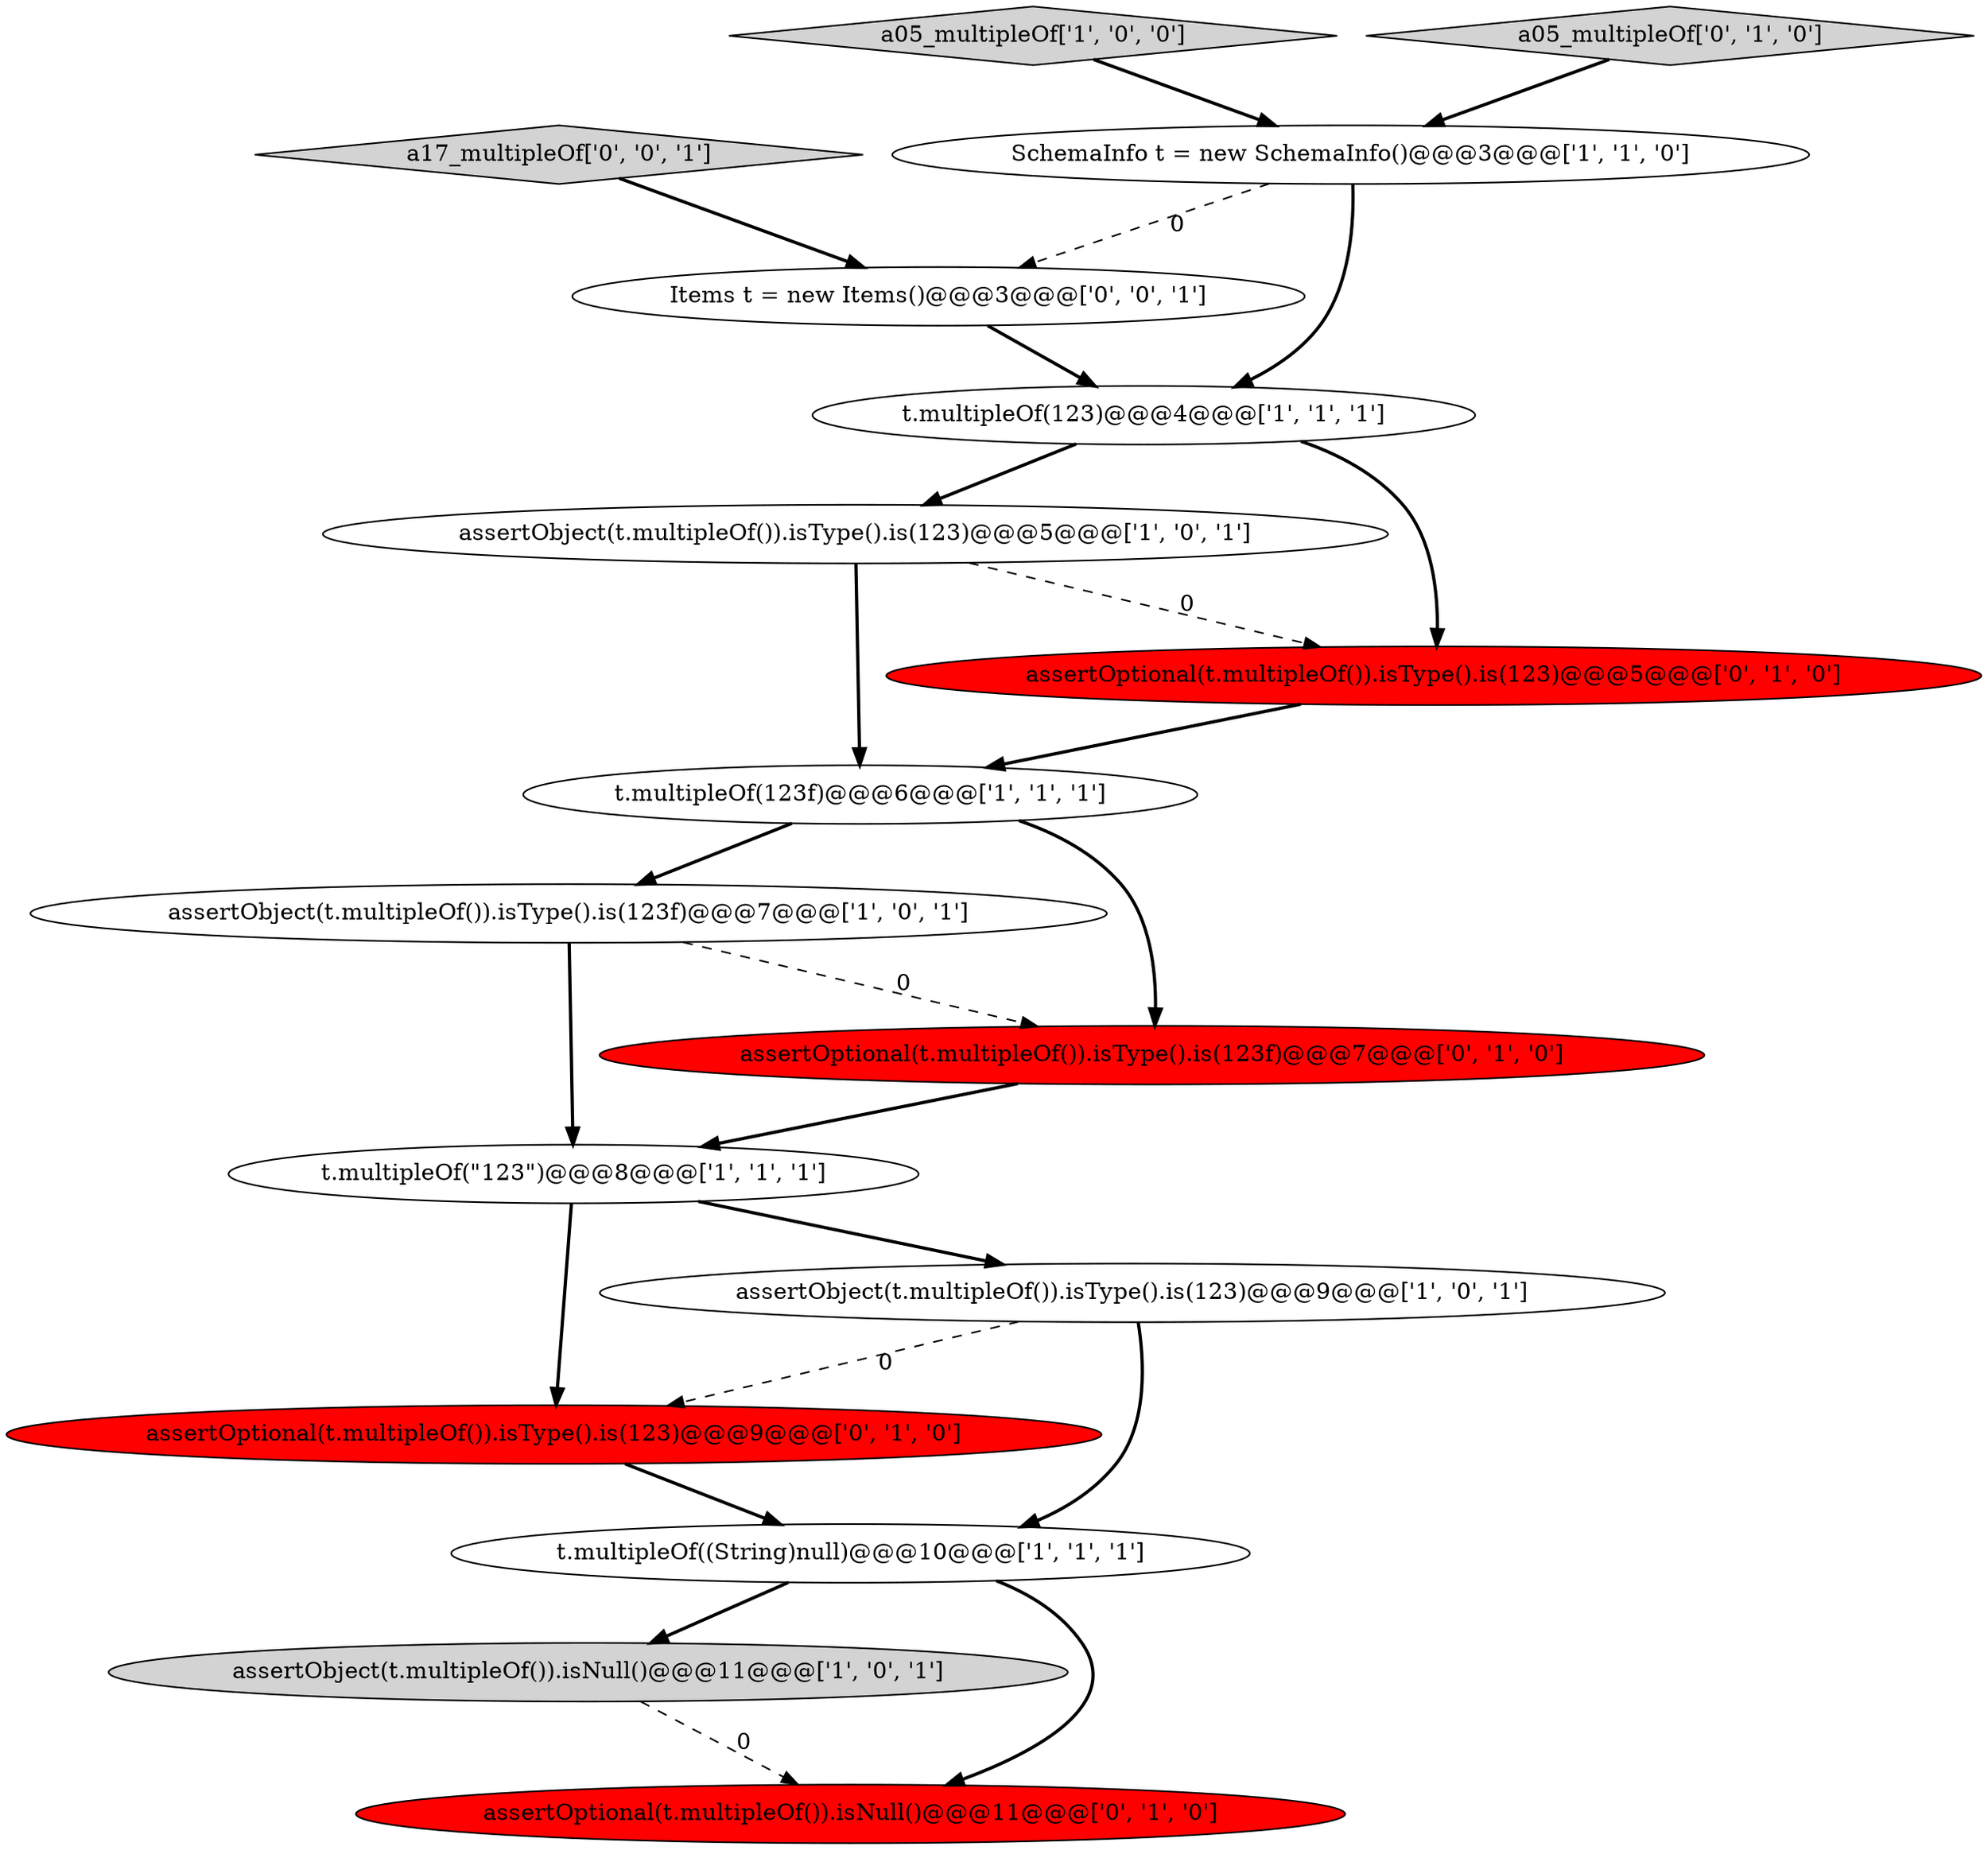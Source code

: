 digraph {
6 [style = filled, label = "assertObject(t.multipleOf()).isNull()@@@11@@@['1', '0', '1']", fillcolor = lightgray, shape = ellipse image = "AAA0AAABBB1BBB"];
12 [style = filled, label = "assertOptional(t.multipleOf()).isType().is(123)@@@9@@@['0', '1', '0']", fillcolor = red, shape = ellipse image = "AAA1AAABBB2BBB"];
15 [style = filled, label = "Items t = new Items()@@@3@@@['0', '0', '1']", fillcolor = white, shape = ellipse image = "AAA0AAABBB3BBB"];
2 [style = filled, label = "a05_multipleOf['1', '0', '0']", fillcolor = lightgray, shape = diamond image = "AAA0AAABBB1BBB"];
16 [style = filled, label = "a17_multipleOf['0', '0', '1']", fillcolor = lightgray, shape = diamond image = "AAA0AAABBB3BBB"];
0 [style = filled, label = "t.multipleOf(\"123\")@@@8@@@['1', '1', '1']", fillcolor = white, shape = ellipse image = "AAA0AAABBB1BBB"];
3 [style = filled, label = "t.multipleOf(123f)@@@6@@@['1', '1', '1']", fillcolor = white, shape = ellipse image = "AAA0AAABBB1BBB"];
4 [style = filled, label = "t.multipleOf((String)null)@@@10@@@['1', '1', '1']", fillcolor = white, shape = ellipse image = "AAA0AAABBB1BBB"];
1 [style = filled, label = "assertObject(t.multipleOf()).isType().is(123)@@@5@@@['1', '0', '1']", fillcolor = white, shape = ellipse image = "AAA0AAABBB1BBB"];
9 [style = filled, label = "assertObject(t.multipleOf()).isType().is(123f)@@@7@@@['1', '0', '1']", fillcolor = white, shape = ellipse image = "AAA0AAABBB1BBB"];
10 [style = filled, label = "a05_multipleOf['0', '1', '0']", fillcolor = lightgray, shape = diamond image = "AAA0AAABBB2BBB"];
11 [style = filled, label = "assertOptional(t.multipleOf()).isType().is(123)@@@5@@@['0', '1', '0']", fillcolor = red, shape = ellipse image = "AAA1AAABBB2BBB"];
14 [style = filled, label = "assertOptional(t.multipleOf()).isNull()@@@11@@@['0', '1', '0']", fillcolor = red, shape = ellipse image = "AAA1AAABBB2BBB"];
5 [style = filled, label = "t.multipleOf(123)@@@4@@@['1', '1', '1']", fillcolor = white, shape = ellipse image = "AAA0AAABBB1BBB"];
7 [style = filled, label = "SchemaInfo t = new SchemaInfo()@@@3@@@['1', '1', '0']", fillcolor = white, shape = ellipse image = "AAA0AAABBB1BBB"];
8 [style = filled, label = "assertObject(t.multipleOf()).isType().is(123)@@@9@@@['1', '0', '1']", fillcolor = white, shape = ellipse image = "AAA0AAABBB1BBB"];
13 [style = filled, label = "assertOptional(t.multipleOf()).isType().is(123f)@@@7@@@['0', '1', '0']", fillcolor = red, shape = ellipse image = "AAA1AAABBB2BBB"];
16->15 [style = bold, label=""];
4->14 [style = bold, label=""];
9->0 [style = bold, label=""];
4->6 [style = bold, label=""];
0->12 [style = bold, label=""];
1->3 [style = bold, label=""];
8->12 [style = dashed, label="0"];
6->14 [style = dashed, label="0"];
10->7 [style = bold, label=""];
15->5 [style = bold, label=""];
3->9 [style = bold, label=""];
5->1 [style = bold, label=""];
7->5 [style = bold, label=""];
12->4 [style = bold, label=""];
11->3 [style = bold, label=""];
1->11 [style = dashed, label="0"];
9->13 [style = dashed, label="0"];
0->8 [style = bold, label=""];
7->15 [style = dashed, label="0"];
3->13 [style = bold, label=""];
5->11 [style = bold, label=""];
8->4 [style = bold, label=""];
2->7 [style = bold, label=""];
13->0 [style = bold, label=""];
}
